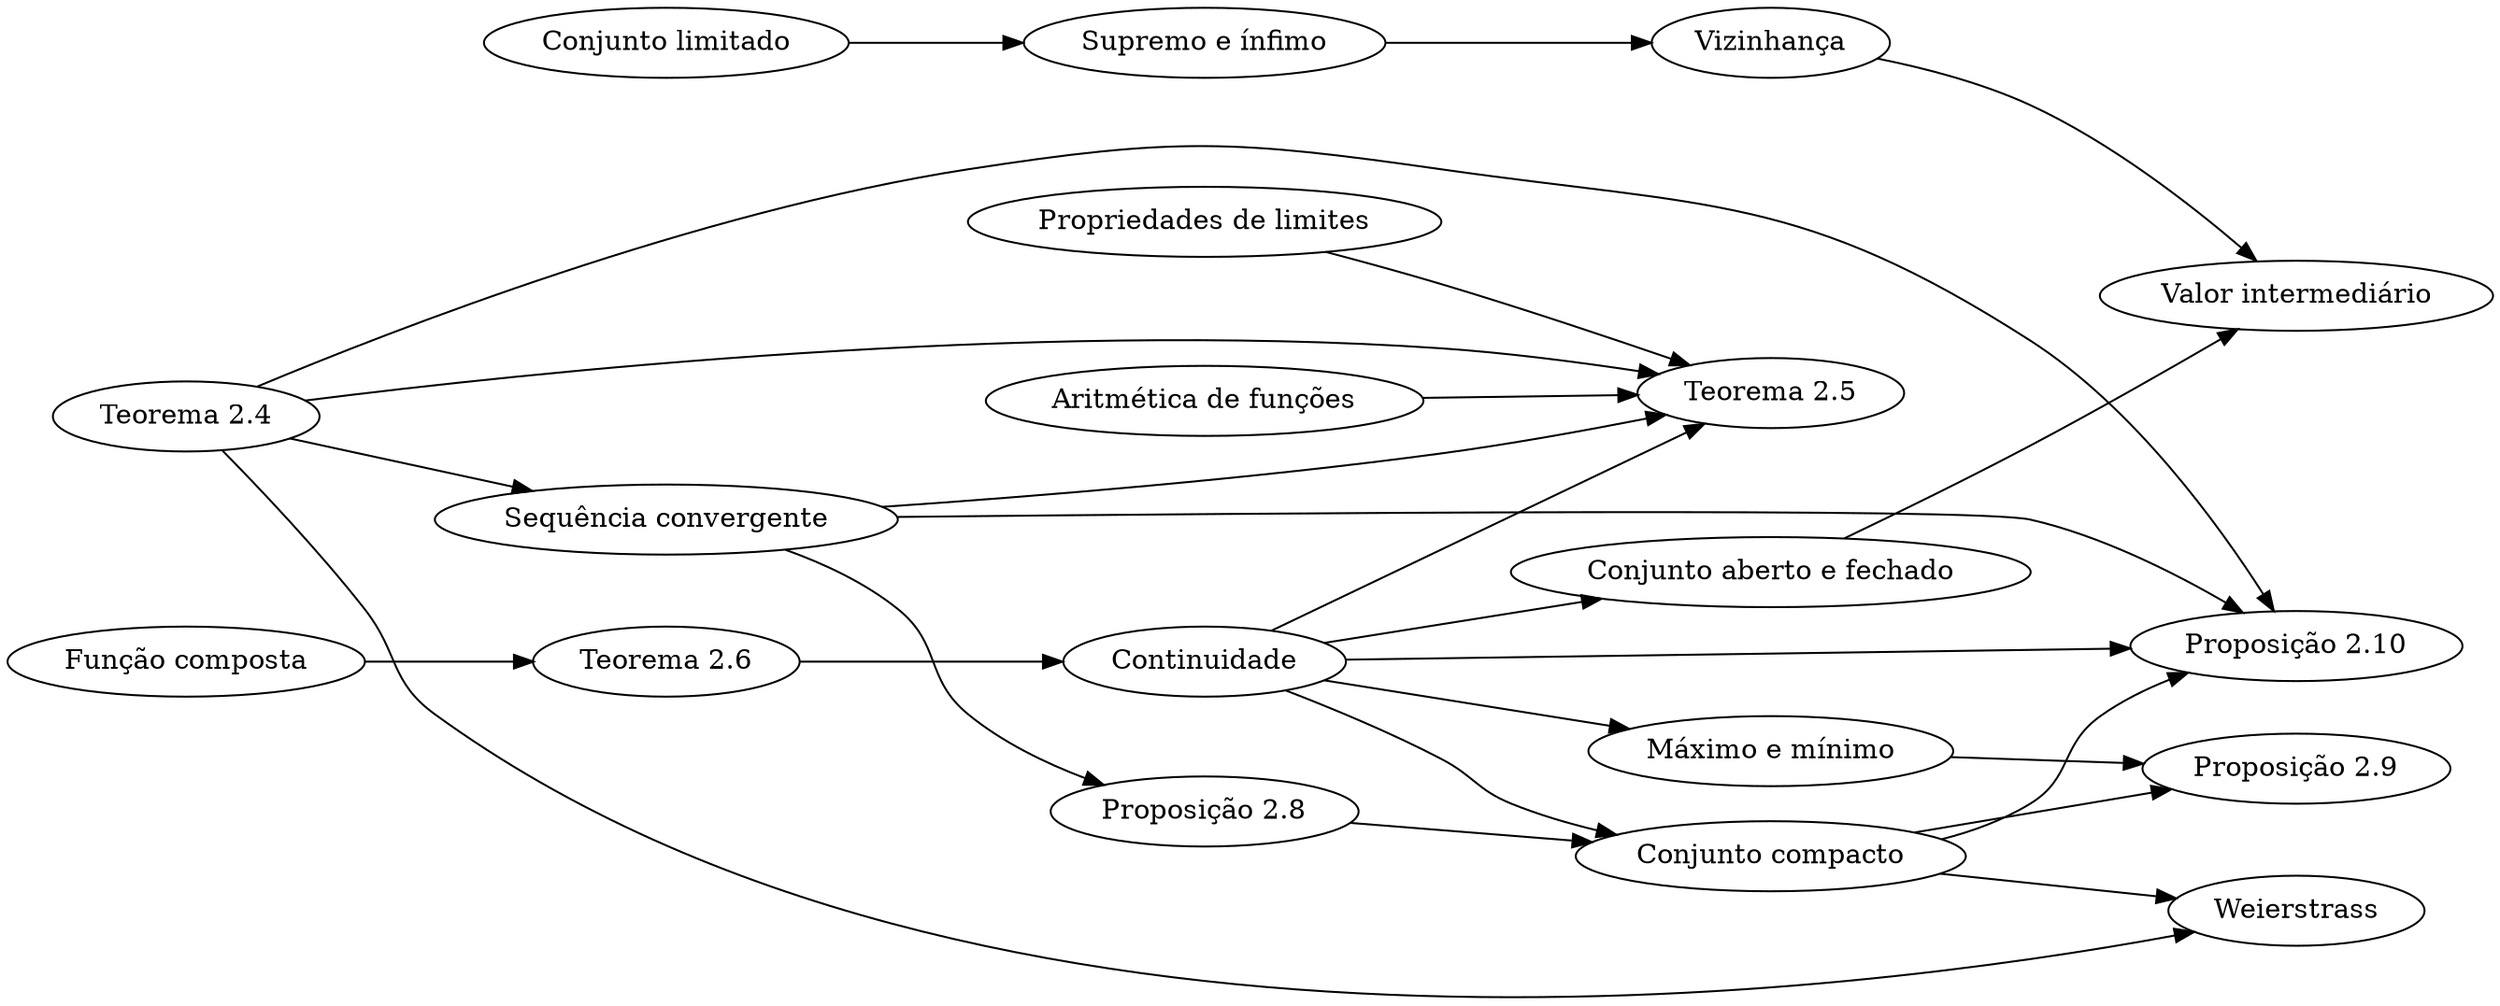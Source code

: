 digraph {
    rankdir="LR"
    val_int [label="Valor intermediário"]
    cont [label="Continuidade"]
    conj_lim [label="Conjunto limitado"]
    supr_inf [label="Supremo e ínfimo"]
    vizin [label="Vizinhança"]
    conj_ab_fech [label="Conjunto aberto e fechado"]
    conj_comp [label="Conjunto compacto"]
    max_min [label="Máximo e mínimo"]
    weierstrass [label="Weierstrass"]
    propo_2_10 [label="Proposição 2.10"]
    seq_converg [label="Sequência convergente"]
    teor_2_4 [label="Teorema 2.4"]
    propo_2_8 [label="Proposição 2.8"]
    propo_2_9 [label="Proposição 2.9"]
    teor_2_6 [label="Teorema 2.6"]
    fun_comp [label="Função composta"]
    teor_2_5 [label="Teorema 2.5"]
    fun_arit [label="Aritmética de funções"]
    lim_prop [label="Propriedades de limites"]

    conj_lim -> supr_inf
    supr_inf -> vizin
    vizin -> val_int
    cont -> conj_ab_fech
    conj_ab_fech -> val_int
    cont -> conj_comp
    cont -> max_min
    conj_comp -> weierstrass
    #propo_2_9 -> max_min
    teor_2_4 -> weierstrass
    cont -> propo_2_10
    propo_2_8 -> conj_comp
    #propo_2_8 -> seq_converg
    seq_converg -> propo_2_10
    conj_comp -> propo_2_10
    teor_2_4 -> propo_2_10
    seq_converg -> propo_2_8
    teor_2_4 -> seq_converg
    conj_comp -> propo_2_9
    max_min -> propo_2_9
    #cont -> teor_2_6
    teor_2_6 -> cont
    fun_comp -> teor_2_6
    cont -> teor_2_5
    seq_converg -> teor_2_5
    fun_arit -> teor_2_5
    teor_2_4 -> teor_2_5
    lim_prop -> teor_2_5
}